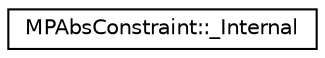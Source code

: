 digraph "Graphical Class Hierarchy"
{
 // LATEX_PDF_SIZE
  edge [fontname="Helvetica",fontsize="10",labelfontname="Helvetica",labelfontsize="10"];
  node [fontname="Helvetica",fontsize="10",shape=record];
  rankdir="LR";
  Node0 [label="MPAbsConstraint::_Internal",height=0.2,width=0.4,color="black", fillcolor="white", style="filled",URL="$classoperations__research_1_1_m_p_abs_constraint_1_1___internal.html",tooltip=" "];
}
